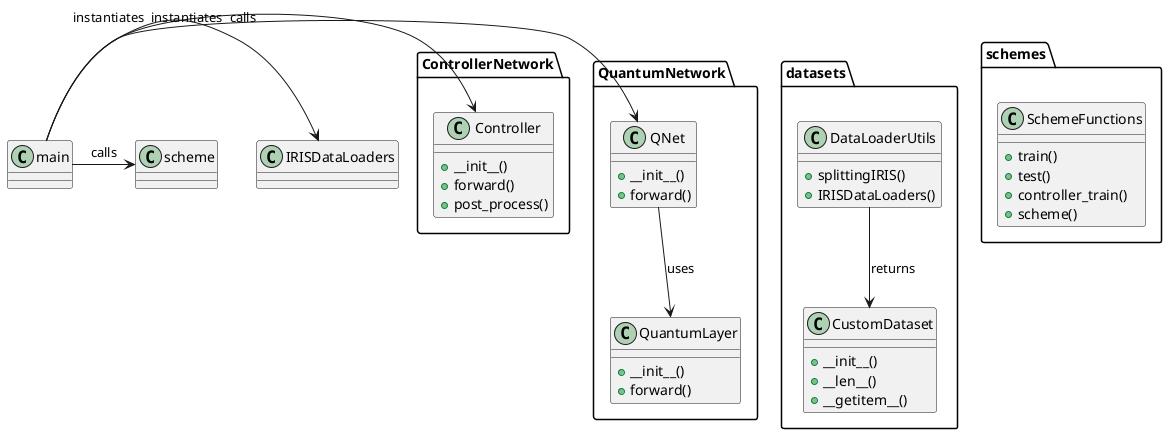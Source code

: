 @startuml
' 패키지 별로 구분
package ControllerNetwork {
    class Controller {
        +__init__()
        +forward()
        +post_process()
    }
}

package QuantumNetwork {
    class QuantumLayer {
        +__init__()
        +forward()
    }

    class QNet {
        +__init__()
        +forward()
    }

    QNet --> QuantumLayer : uses
}

package datasets {
    class CustomDataset {
        +__init__()
        +__len__()
        +__getitem__()
    }

    class DataLoaderUtils {
        +splittingIRIS()
        +IRISDataLoaders()
    }

    DataLoaderUtils --> CustomDataset : returns
}

package schemes {
    class SchemeFunctions {
        +train()
        +test()
        +controller_train()
        +scheme()
    }
}

main -> Controller : instantiates
main -> QNet : instantiates
main -> IRISDataLoaders : calls
main -> scheme : calls

@enduml
